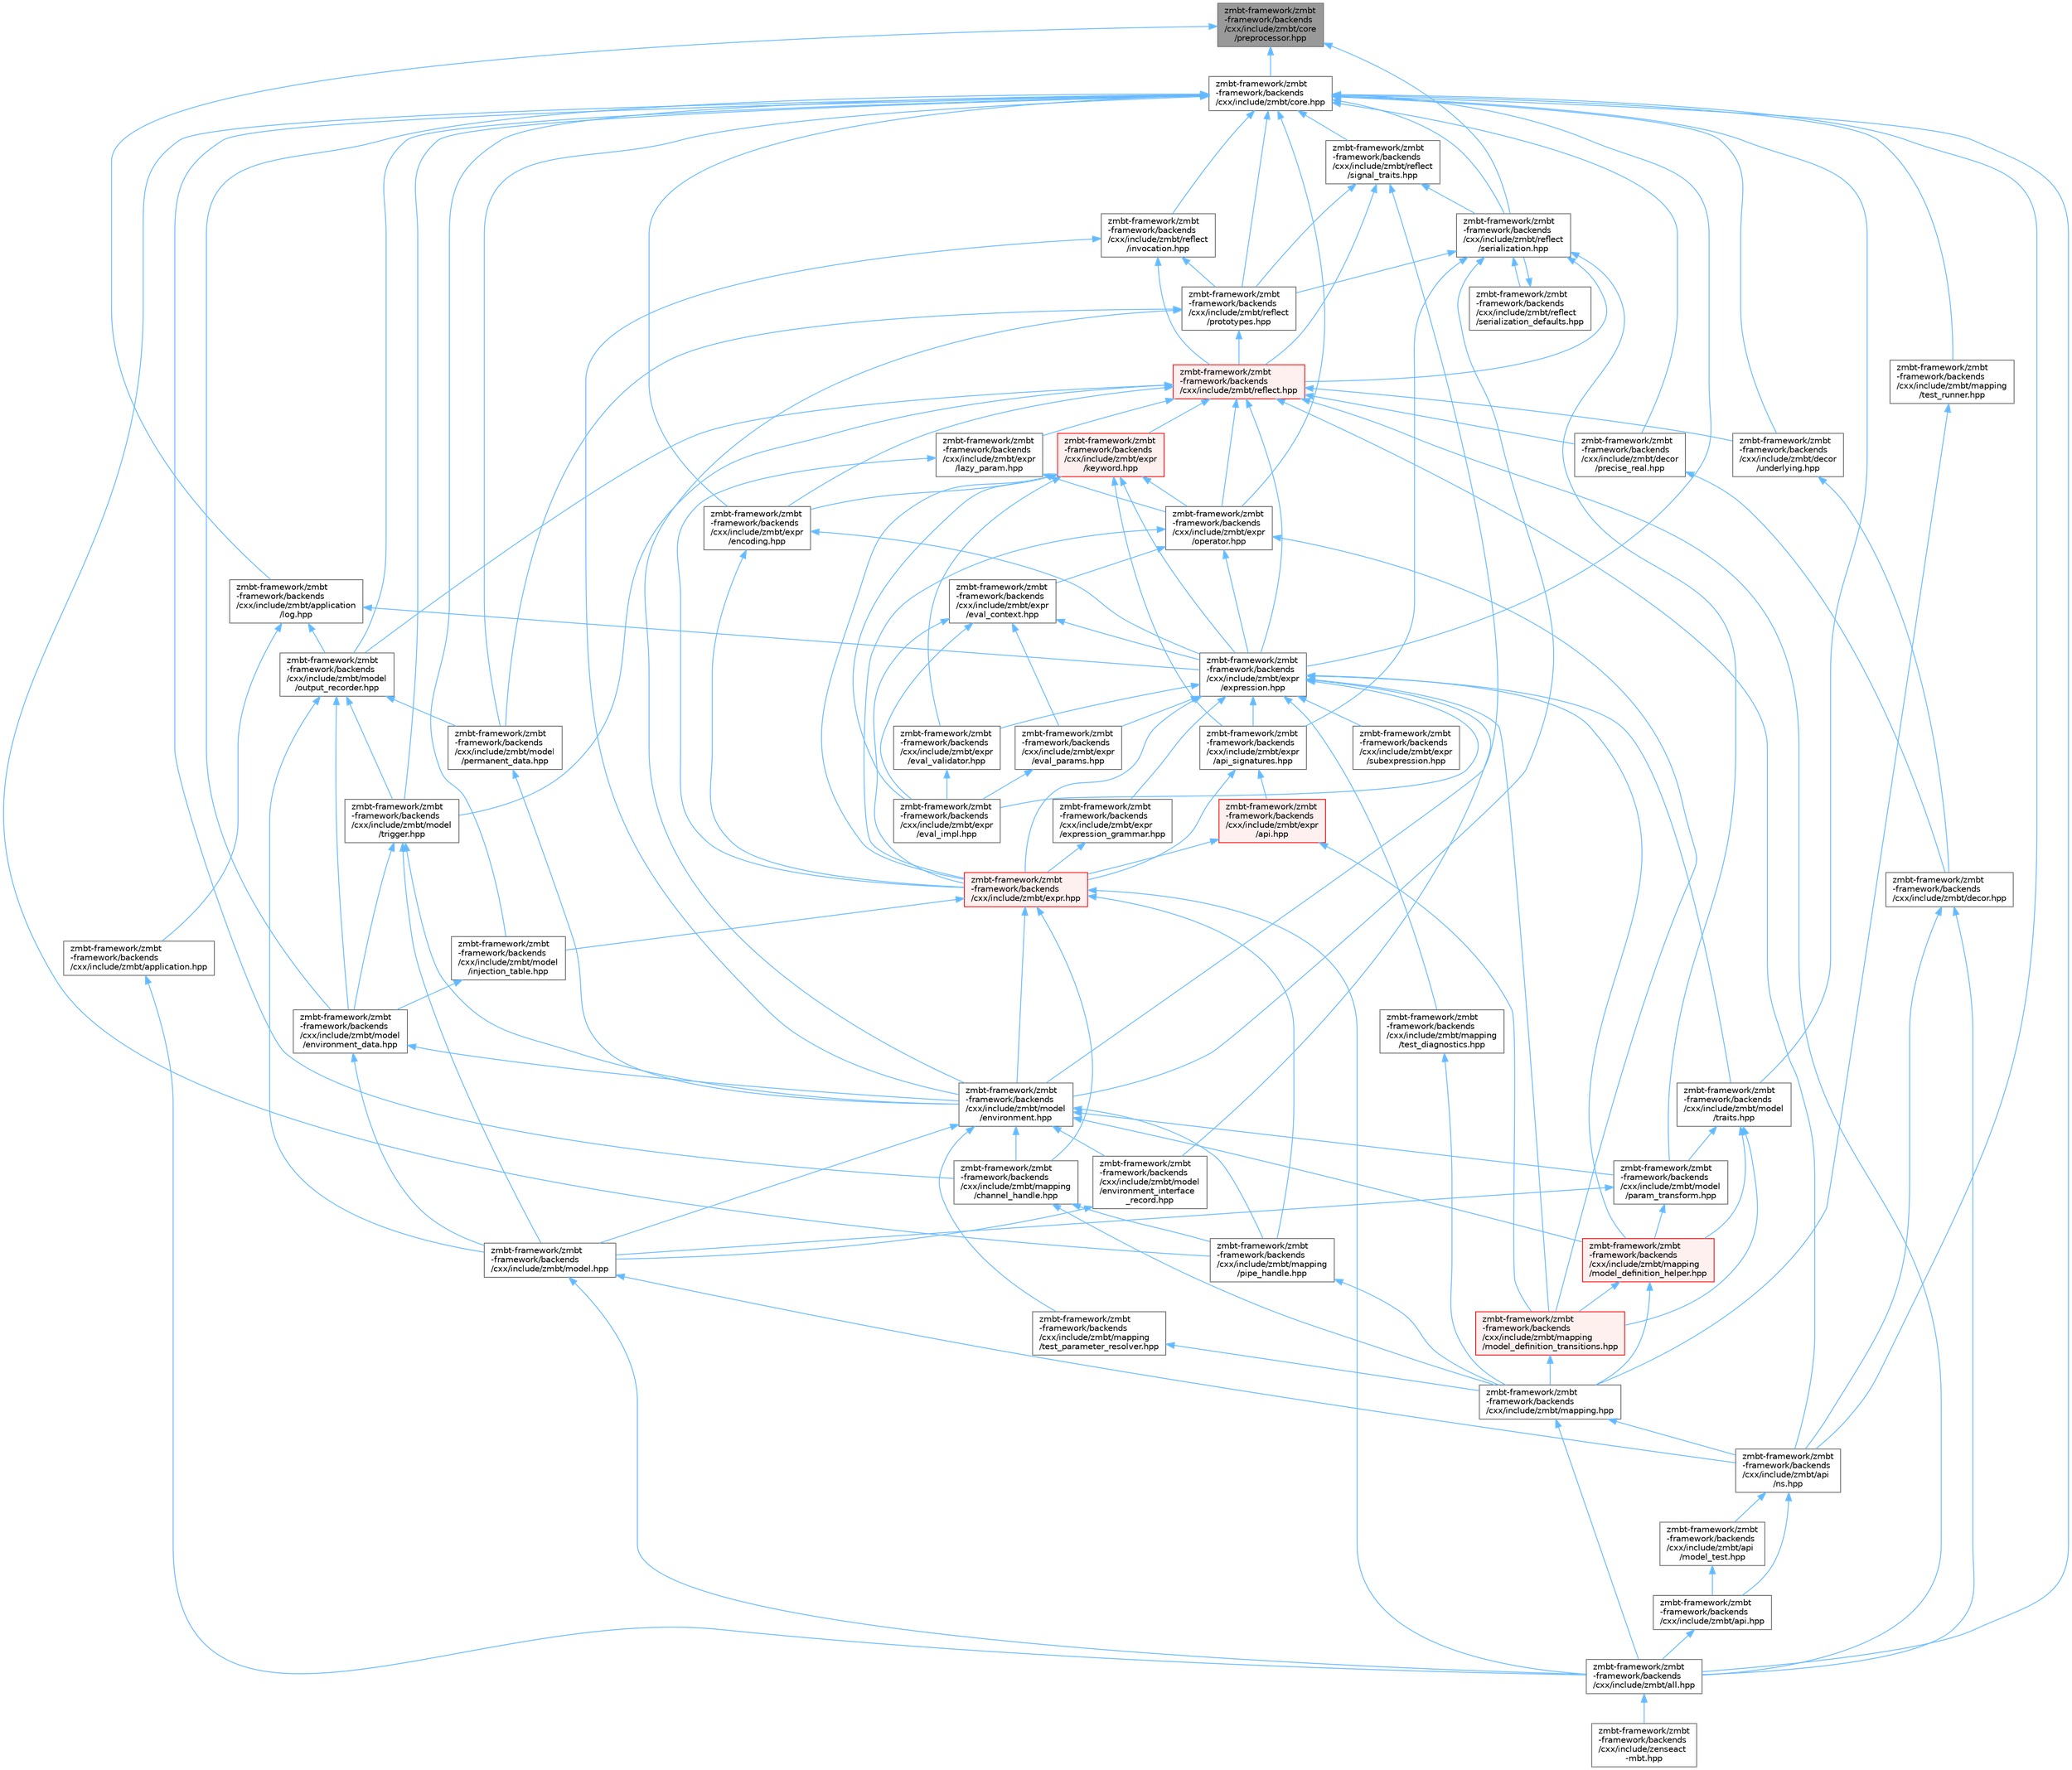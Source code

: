 digraph "zmbt-framework/zmbt-framework/backends/cxx/include/zmbt/core/preprocessor.hpp"
{
 // LATEX_PDF_SIZE
  bgcolor="transparent";
  edge [fontname=Helvetica,fontsize=10,labelfontname=Helvetica,labelfontsize=10];
  node [fontname=Helvetica,fontsize=10,shape=box,height=0.2,width=0.4];
  Node1 [id="Node000001",label="zmbt-framework/zmbt\l-framework/backends\l/cxx/include/zmbt/core\l/preprocessor.hpp",height=0.2,width=0.4,color="gray40", fillcolor="grey60", style="filled", fontcolor="black",tooltip="type traits to check serialization compatibility"];
  Node1 -> Node2 [id="edge1_Node000001_Node000002",dir="back",color="steelblue1",style="solid",tooltip=" "];
  Node2 [id="Node000002",label="zmbt-framework/zmbt\l-framework/backends\l/cxx/include/zmbt/application\l/log.hpp",height=0.2,width=0.4,color="grey40", fillcolor="white", style="filled",URL="$log_8hpp.html",tooltip=" "];
  Node2 -> Node3 [id="edge2_Node000002_Node000003",dir="back",color="steelblue1",style="solid",tooltip=" "];
  Node3 [id="Node000003",label="zmbt-framework/zmbt\l-framework/backends\l/cxx/include/zmbt/application.hpp",height=0.2,width=0.4,color="grey40", fillcolor="white", style="filled",URL="$application_8hpp.html",tooltip=" "];
  Node3 -> Node4 [id="edge3_Node000003_Node000004",dir="back",color="steelblue1",style="solid",tooltip=" "];
  Node4 [id="Node000004",label="zmbt-framework/zmbt\l-framework/backends\l/cxx/include/zmbt/all.hpp",height=0.2,width=0.4,color="grey40", fillcolor="white", style="filled",URL="$all_8hpp.html",tooltip=" "];
  Node4 -> Node5 [id="edge4_Node000004_Node000005",dir="back",color="steelblue1",style="solid",tooltip=" "];
  Node5 [id="Node000005",label="zmbt-framework/zmbt\l-framework/backends\l/cxx/include/zenseact\l-mbt.hpp",height=0.2,width=0.4,color="grey40", fillcolor="white", style="filled",URL="$zenseact-mbt_8hpp.html",tooltip=" "];
  Node2 -> Node6 [id="edge5_Node000002_Node000006",dir="back",color="steelblue1",style="solid",tooltip=" "];
  Node6 [id="Node000006",label="zmbt-framework/zmbt\l-framework/backends\l/cxx/include/zmbt/expr\l/expression.hpp",height=0.2,width=0.4,color="grey40", fillcolor="white", style="filled",URL="$expression_8hpp.html",tooltip=" "];
  Node6 -> Node7 [id="edge6_Node000006_Node000007",dir="back",color="steelblue1",style="solid",tooltip=" "];
  Node7 [id="Node000007",label="zmbt-framework/zmbt\l-framework/backends\l/cxx/include/zmbt/expr.hpp",height=0.2,width=0.4,color="red", fillcolor="#FFF0F0", style="filled",URL="$expr_8hpp.html",tooltip=" "];
  Node7 -> Node4 [id="edge7_Node000007_Node000004",dir="back",color="steelblue1",style="solid",tooltip=" "];
  Node7 -> Node8 [id="edge8_Node000007_Node000008",dir="back",color="steelblue1",style="solid",tooltip=" "];
  Node8 [id="Node000008",label="zmbt-framework/zmbt\l-framework/backends\l/cxx/include/zmbt/mapping\l/channel_handle.hpp",height=0.2,width=0.4,color="grey40", fillcolor="white", style="filled",URL="$channel__handle_8hpp.html",tooltip=" "];
  Node8 -> Node9 [id="edge9_Node000008_Node000009",dir="back",color="steelblue1",style="solid",tooltip=" "];
  Node9 [id="Node000009",label="zmbt-framework/zmbt\l-framework/backends\l/cxx/include/zmbt/mapping.hpp",height=0.2,width=0.4,color="grey40", fillcolor="white", style="filled",URL="$mapping_8hpp.html",tooltip=" "];
  Node9 -> Node4 [id="edge10_Node000009_Node000004",dir="back",color="steelblue1",style="solid",tooltip=" "];
  Node9 -> Node10 [id="edge11_Node000009_Node000010",dir="back",color="steelblue1",style="solid",tooltip=" "];
  Node10 [id="Node000010",label="zmbt-framework/zmbt\l-framework/backends\l/cxx/include/zmbt/api\l/ns.hpp",height=0.2,width=0.4,color="grey40", fillcolor="white", style="filled",URL="$ns_8hpp.html",tooltip=" "];
  Node10 -> Node11 [id="edge12_Node000010_Node000011",dir="back",color="steelblue1",style="solid",tooltip=" "];
  Node11 [id="Node000011",label="zmbt-framework/zmbt\l-framework/backends\l/cxx/include/zmbt/api.hpp",height=0.2,width=0.4,color="grey40", fillcolor="white", style="filled",URL="$api_8hpp.html",tooltip=" "];
  Node11 -> Node4 [id="edge13_Node000011_Node000004",dir="back",color="steelblue1",style="solid",tooltip=" "];
  Node10 -> Node12 [id="edge14_Node000010_Node000012",dir="back",color="steelblue1",style="solid",tooltip=" "];
  Node12 [id="Node000012",label="zmbt-framework/zmbt\l-framework/backends\l/cxx/include/zmbt/api\l/model_test.hpp",height=0.2,width=0.4,color="grey40", fillcolor="white", style="filled",URL="$model__test_8hpp.html",tooltip=" "];
  Node12 -> Node11 [id="edge15_Node000012_Node000011",dir="back",color="steelblue1",style="solid",tooltip=" "];
  Node8 -> Node13 [id="edge16_Node000008_Node000013",dir="back",color="steelblue1",style="solid",tooltip=" "];
  Node13 [id="Node000013",label="zmbt-framework/zmbt\l-framework/backends\l/cxx/include/zmbt/mapping\l/pipe_handle.hpp",height=0.2,width=0.4,color="grey40", fillcolor="white", style="filled",URL="$pipe__handle_8hpp.html",tooltip=" "];
  Node13 -> Node9 [id="edge17_Node000013_Node000009",dir="back",color="steelblue1",style="solid",tooltip=" "];
  Node7 -> Node13 [id="edge18_Node000007_Node000013",dir="back",color="steelblue1",style="solid",tooltip=" "];
  Node7 -> Node14 [id="edge19_Node000007_Node000014",dir="back",color="steelblue1",style="solid",tooltip=" "];
  Node14 [id="Node000014",label="zmbt-framework/zmbt\l-framework/backends\l/cxx/include/zmbt/model\l/environment.hpp",height=0.2,width=0.4,color="grey40", fillcolor="white", style="filled",URL="$environment_8hpp.html",tooltip=" "];
  Node14 -> Node8 [id="edge20_Node000014_Node000008",dir="back",color="steelblue1",style="solid",tooltip=" "];
  Node14 -> Node15 [id="edge21_Node000014_Node000015",dir="back",color="steelblue1",style="solid",tooltip=" "];
  Node15 [id="Node000015",label="zmbt-framework/zmbt\l-framework/backends\l/cxx/include/zmbt/mapping\l/model_definition_helper.hpp",height=0.2,width=0.4,color="red", fillcolor="#FFF0F0", style="filled",URL="$model__definition__helper_8hpp.html",tooltip=" "];
  Node15 -> Node9 [id="edge22_Node000015_Node000009",dir="back",color="steelblue1",style="solid",tooltip=" "];
  Node15 -> Node20 [id="edge23_Node000015_Node000020",dir="back",color="steelblue1",style="solid",tooltip=" "];
  Node20 [id="Node000020",label="zmbt-framework/zmbt\l-framework/backends\l/cxx/include/zmbt/mapping\l/model_definition_transitions.hpp",height=0.2,width=0.4,color="red", fillcolor="#FFF0F0", style="filled",URL="$model__definition__transitions_8hpp.html",tooltip=" "];
  Node20 -> Node9 [id="edge24_Node000020_Node000009",dir="back",color="steelblue1",style="solid",tooltip=" "];
  Node14 -> Node13 [id="edge25_Node000014_Node000013",dir="back",color="steelblue1",style="solid",tooltip=" "];
  Node14 -> Node21 [id="edge26_Node000014_Node000021",dir="back",color="steelblue1",style="solid",tooltip=" "];
  Node21 [id="Node000021",label="zmbt-framework/zmbt\l-framework/backends\l/cxx/include/zmbt/mapping\l/test_parameter_resolver.hpp",height=0.2,width=0.4,color="grey40", fillcolor="white", style="filled",URL="$test__parameter__resolver_8hpp.html",tooltip=" "];
  Node21 -> Node9 [id="edge27_Node000021_Node000009",dir="back",color="steelblue1",style="solid",tooltip=" "];
  Node14 -> Node22 [id="edge28_Node000014_Node000022",dir="back",color="steelblue1",style="solid",tooltip=" "];
  Node22 [id="Node000022",label="zmbt-framework/zmbt\l-framework/backends\l/cxx/include/zmbt/model.hpp",height=0.2,width=0.4,color="grey40", fillcolor="white", style="filled",URL="$model_8hpp.html",tooltip=" "];
  Node22 -> Node4 [id="edge29_Node000022_Node000004",dir="back",color="steelblue1",style="solid",tooltip=" "];
  Node22 -> Node10 [id="edge30_Node000022_Node000010",dir="back",color="steelblue1",style="solid",tooltip=" "];
  Node14 -> Node23 [id="edge31_Node000014_Node000023",dir="back",color="steelblue1",style="solid",tooltip=" "];
  Node23 [id="Node000023",label="zmbt-framework/zmbt\l-framework/backends\l/cxx/include/zmbt/model\l/environment_interface\l_record.hpp",height=0.2,width=0.4,color="grey40", fillcolor="white", style="filled",URL="$environment__interface__record_8hpp.html",tooltip=" "];
  Node23 -> Node22 [id="edge32_Node000023_Node000022",dir="back",color="steelblue1",style="solid",tooltip=" "];
  Node14 -> Node24 [id="edge33_Node000014_Node000024",dir="back",color="steelblue1",style="solid",tooltip=" "];
  Node24 [id="Node000024",label="zmbt-framework/zmbt\l-framework/backends\l/cxx/include/zmbt/model\l/param_transform.hpp",height=0.2,width=0.4,color="grey40", fillcolor="white", style="filled",URL="$param__transform_8hpp.html",tooltip=" "];
  Node24 -> Node15 [id="edge34_Node000024_Node000015",dir="back",color="steelblue1",style="solid",tooltip=" "];
  Node24 -> Node22 [id="edge35_Node000024_Node000022",dir="back",color="steelblue1",style="solid",tooltip=" "];
  Node7 -> Node27 [id="edge36_Node000007_Node000027",dir="back",color="steelblue1",style="solid",tooltip=" "];
  Node27 [id="Node000027",label="zmbt-framework/zmbt\l-framework/backends\l/cxx/include/zmbt/model\l/injection_table.hpp",height=0.2,width=0.4,color="grey40", fillcolor="white", style="filled",URL="$injection__table_8hpp.html",tooltip=" "];
  Node27 -> Node26 [id="edge37_Node000027_Node000026",dir="back",color="steelblue1",style="solid",tooltip=" "];
  Node26 [id="Node000026",label="zmbt-framework/zmbt\l-framework/backends\l/cxx/include/zmbt/model\l/environment_data.hpp",height=0.2,width=0.4,color="grey40", fillcolor="white", style="filled",URL="$environment__data_8hpp.html",tooltip=" "];
  Node26 -> Node22 [id="edge38_Node000026_Node000022",dir="back",color="steelblue1",style="solid",tooltip=" "];
  Node26 -> Node14 [id="edge39_Node000026_Node000014",dir="back",color="steelblue1",style="solid",tooltip=" "];
  Node6 -> Node29 [id="edge40_Node000006_Node000029",dir="back",color="steelblue1",style="solid",tooltip=" "];
  Node29 [id="Node000029",label="zmbt-framework/zmbt\l-framework/backends\l/cxx/include/zmbt/expr\l/api_signatures.hpp",height=0.2,width=0.4,color="grey40", fillcolor="white", style="filled",URL="$api__signatures_8hpp.html",tooltip=" "];
  Node29 -> Node7 [id="edge41_Node000029_Node000007",dir="back",color="steelblue1",style="solid",tooltip=" "];
  Node29 -> Node30 [id="edge42_Node000029_Node000030",dir="back",color="steelblue1",style="solid",tooltip=" "];
  Node30 [id="Node000030",label="zmbt-framework/zmbt\l-framework/backends\l/cxx/include/zmbt/expr\l/api.hpp",height=0.2,width=0.4,color="red", fillcolor="#FFF0F0", style="filled",URL="$expr_2api_8hpp.html",tooltip=" "];
  Node30 -> Node7 [id="edge43_Node000030_Node000007",dir="back",color="steelblue1",style="solid",tooltip=" "];
  Node30 -> Node20 [id="edge44_Node000030_Node000020",dir="back",color="steelblue1",style="solid",tooltip=" "];
  Node6 -> Node31 [id="edge45_Node000006_Node000031",dir="back",color="steelblue1",style="solid",tooltip=" "];
  Node31 [id="Node000031",label="zmbt-framework/zmbt\l-framework/backends\l/cxx/include/zmbt/expr\l/eval_impl.hpp",height=0.2,width=0.4,color="grey40", fillcolor="white", style="filled",URL="$eval__impl_8hpp.html",tooltip=" "];
  Node6 -> Node32 [id="edge46_Node000006_Node000032",dir="back",color="steelblue1",style="solid",tooltip=" "];
  Node32 [id="Node000032",label="zmbt-framework/zmbt\l-framework/backends\l/cxx/include/zmbt/expr\l/eval_params.hpp",height=0.2,width=0.4,color="grey40", fillcolor="white", style="filled",URL="$eval__params_8hpp.html",tooltip=" "];
  Node32 -> Node31 [id="edge47_Node000032_Node000031",dir="back",color="steelblue1",style="solid",tooltip=" "];
  Node6 -> Node33 [id="edge48_Node000006_Node000033",dir="back",color="steelblue1",style="solid",tooltip=" "];
  Node33 [id="Node000033",label="zmbt-framework/zmbt\l-framework/backends\l/cxx/include/zmbt/expr\l/eval_validator.hpp",height=0.2,width=0.4,color="grey40", fillcolor="white", style="filled",URL="$eval__validator_8hpp.html",tooltip=" "];
  Node33 -> Node31 [id="edge49_Node000033_Node000031",dir="back",color="steelblue1",style="solid",tooltip=" "];
  Node6 -> Node34 [id="edge50_Node000006_Node000034",dir="back",color="steelblue1",style="solid",tooltip=" "];
  Node34 [id="Node000034",label="zmbt-framework/zmbt\l-framework/backends\l/cxx/include/zmbt/expr\l/expression_grammar.hpp",height=0.2,width=0.4,color="grey40", fillcolor="white", style="filled",URL="$expression__grammar_8hpp.html",tooltip=" "];
  Node34 -> Node7 [id="edge51_Node000034_Node000007",dir="back",color="steelblue1",style="solid",tooltip=" "];
  Node6 -> Node35 [id="edge52_Node000006_Node000035",dir="back",color="steelblue1",style="solid",tooltip=" "];
  Node35 [id="Node000035",label="zmbt-framework/zmbt\l-framework/backends\l/cxx/include/zmbt/expr\l/subexpression.hpp",height=0.2,width=0.4,color="grey40", fillcolor="white", style="filled",URL="$subexpression_8hpp.html",tooltip=" "];
  Node6 -> Node15 [id="edge53_Node000006_Node000015",dir="back",color="steelblue1",style="solid",tooltip=" "];
  Node6 -> Node20 [id="edge54_Node000006_Node000020",dir="back",color="steelblue1",style="solid",tooltip=" "];
  Node6 -> Node36 [id="edge55_Node000006_Node000036",dir="back",color="steelblue1",style="solid",tooltip=" "];
  Node36 [id="Node000036",label="zmbt-framework/zmbt\l-framework/backends\l/cxx/include/zmbt/mapping\l/test_diagnostics.hpp",height=0.2,width=0.4,color="grey40", fillcolor="white", style="filled",URL="$test__diagnostics_8hpp.html",tooltip=" "];
  Node36 -> Node9 [id="edge56_Node000036_Node000009",dir="back",color="steelblue1",style="solid",tooltip=" "];
  Node6 -> Node23 [id="edge57_Node000006_Node000023",dir="back",color="steelblue1",style="solid",tooltip=" "];
  Node6 -> Node37 [id="edge58_Node000006_Node000037",dir="back",color="steelblue1",style="solid",tooltip=" "];
  Node37 [id="Node000037",label="zmbt-framework/zmbt\l-framework/backends\l/cxx/include/zmbt/model\l/traits.hpp",height=0.2,width=0.4,color="grey40", fillcolor="white", style="filled",URL="$traits_8hpp.html",tooltip=" "];
  Node37 -> Node15 [id="edge59_Node000037_Node000015",dir="back",color="steelblue1",style="solid",tooltip=" "];
  Node37 -> Node20 [id="edge60_Node000037_Node000020",dir="back",color="steelblue1",style="solid",tooltip=" "];
  Node37 -> Node24 [id="edge61_Node000037_Node000024",dir="back",color="steelblue1",style="solid",tooltip=" "];
  Node2 -> Node38 [id="edge62_Node000002_Node000038",dir="back",color="steelblue1",style="solid",tooltip=" "];
  Node38 [id="Node000038",label="zmbt-framework/zmbt\l-framework/backends\l/cxx/include/zmbt/model\l/output_recorder.hpp",height=0.2,width=0.4,color="grey40", fillcolor="white", style="filled",URL="$output__recorder_8hpp.html",tooltip=" "];
  Node38 -> Node22 [id="edge63_Node000038_Node000022",dir="back",color="steelblue1",style="solid",tooltip=" "];
  Node38 -> Node26 [id="edge64_Node000038_Node000026",dir="back",color="steelblue1",style="solid",tooltip=" "];
  Node38 -> Node39 [id="edge65_Node000038_Node000039",dir="back",color="steelblue1",style="solid",tooltip=" "];
  Node39 [id="Node000039",label="zmbt-framework/zmbt\l-framework/backends\l/cxx/include/zmbt/model\l/permanent_data.hpp",height=0.2,width=0.4,color="grey40", fillcolor="white", style="filled",URL="$permanent__data_8hpp.html",tooltip=" "];
  Node39 -> Node14 [id="edge66_Node000039_Node000014",dir="back",color="steelblue1",style="solid",tooltip=" "];
  Node38 -> Node40 [id="edge67_Node000038_Node000040",dir="back",color="steelblue1",style="solid",tooltip=" "];
  Node40 [id="Node000040",label="zmbt-framework/zmbt\l-framework/backends\l/cxx/include/zmbt/model\l/trigger.hpp",height=0.2,width=0.4,color="grey40", fillcolor="white", style="filled",URL="$trigger_8hpp.html",tooltip=" "];
  Node40 -> Node22 [id="edge68_Node000040_Node000022",dir="back",color="steelblue1",style="solid",tooltip=" "];
  Node40 -> Node14 [id="edge69_Node000040_Node000014",dir="back",color="steelblue1",style="solid",tooltip=" "];
  Node40 -> Node26 [id="edge70_Node000040_Node000026",dir="back",color="steelblue1",style="solid",tooltip=" "];
  Node1 -> Node41 [id="edge71_Node000001_Node000041",dir="back",color="steelblue1",style="solid",tooltip=" "];
  Node41 [id="Node000041",label="zmbt-framework/zmbt\l-framework/backends\l/cxx/include/zmbt/core.hpp",height=0.2,width=0.4,color="grey40", fillcolor="white", style="filled",URL="$core_8hpp.html",tooltip=" "];
  Node41 -> Node4 [id="edge72_Node000041_Node000004",dir="back",color="steelblue1",style="solid",tooltip=" "];
  Node41 -> Node10 [id="edge73_Node000041_Node000010",dir="back",color="steelblue1",style="solid",tooltip=" "];
  Node41 -> Node42 [id="edge74_Node000041_Node000042",dir="back",color="steelblue1",style="solid",tooltip=" "];
  Node42 [id="Node000042",label="zmbt-framework/zmbt\l-framework/backends\l/cxx/include/zmbt/decor\l/precise_real.hpp",height=0.2,width=0.4,color="grey40", fillcolor="white", style="filled",URL="$precise__real_8hpp.html",tooltip=" "];
  Node42 -> Node43 [id="edge75_Node000042_Node000043",dir="back",color="steelblue1",style="solid",tooltip=" "];
  Node43 [id="Node000043",label="zmbt-framework/zmbt\l-framework/backends\l/cxx/include/zmbt/decor.hpp",height=0.2,width=0.4,color="grey40", fillcolor="white", style="filled",URL="$decor_8hpp.html",tooltip=" "];
  Node43 -> Node4 [id="edge76_Node000043_Node000004",dir="back",color="steelblue1",style="solid",tooltip=" "];
  Node43 -> Node10 [id="edge77_Node000043_Node000010",dir="back",color="steelblue1",style="solid",tooltip=" "];
  Node41 -> Node44 [id="edge78_Node000041_Node000044",dir="back",color="steelblue1",style="solid",tooltip=" "];
  Node44 [id="Node000044",label="zmbt-framework/zmbt\l-framework/backends\l/cxx/include/zmbt/decor\l/underlying.hpp",height=0.2,width=0.4,color="grey40", fillcolor="white", style="filled",URL="$underlying_8hpp.html",tooltip=" "];
  Node44 -> Node43 [id="edge79_Node000044_Node000043",dir="back",color="steelblue1",style="solid",tooltip=" "];
  Node41 -> Node45 [id="edge80_Node000041_Node000045",dir="back",color="steelblue1",style="solid",tooltip=" "];
  Node45 [id="Node000045",label="zmbt-framework/zmbt\l-framework/backends\l/cxx/include/zmbt/expr\l/encoding.hpp",height=0.2,width=0.4,color="grey40", fillcolor="white", style="filled",URL="$encoding_8hpp.html",tooltip=" "];
  Node45 -> Node7 [id="edge81_Node000045_Node000007",dir="back",color="steelblue1",style="solid",tooltip=" "];
  Node45 -> Node6 [id="edge82_Node000045_Node000006",dir="back",color="steelblue1",style="solid",tooltip=" "];
  Node41 -> Node6 [id="edge83_Node000041_Node000006",dir="back",color="steelblue1",style="solid",tooltip=" "];
  Node41 -> Node46 [id="edge84_Node000041_Node000046",dir="back",color="steelblue1",style="solid",tooltip=" "];
  Node46 [id="Node000046",label="zmbt-framework/zmbt\l-framework/backends\l/cxx/include/zmbt/expr\l/operator.hpp",height=0.2,width=0.4,color="grey40", fillcolor="white", style="filled",URL="$operator_8hpp.html",tooltip=" "];
  Node46 -> Node7 [id="edge85_Node000046_Node000007",dir="back",color="steelblue1",style="solid",tooltip=" "];
  Node46 -> Node47 [id="edge86_Node000046_Node000047",dir="back",color="steelblue1",style="solid",tooltip=" "];
  Node47 [id="Node000047",label="zmbt-framework/zmbt\l-framework/backends\l/cxx/include/zmbt/expr\l/eval_context.hpp",height=0.2,width=0.4,color="grey40", fillcolor="white", style="filled",URL="$eval__context_8hpp.html",tooltip=" "];
  Node47 -> Node7 [id="edge87_Node000047_Node000007",dir="back",color="steelblue1",style="solid",tooltip=" "];
  Node47 -> Node31 [id="edge88_Node000047_Node000031",dir="back",color="steelblue1",style="solid",tooltip=" "];
  Node47 -> Node32 [id="edge89_Node000047_Node000032",dir="back",color="steelblue1",style="solid",tooltip=" "];
  Node47 -> Node6 [id="edge90_Node000047_Node000006",dir="back",color="steelblue1",style="solid",tooltip=" "];
  Node46 -> Node6 [id="edge91_Node000046_Node000006",dir="back",color="steelblue1",style="solid",tooltip=" "];
  Node46 -> Node20 [id="edge92_Node000046_Node000020",dir="back",color="steelblue1",style="solid",tooltip=" "];
  Node41 -> Node8 [id="edge93_Node000041_Node000008",dir="back",color="steelblue1",style="solid",tooltip=" "];
  Node41 -> Node13 [id="edge94_Node000041_Node000013",dir="back",color="steelblue1",style="solid",tooltip=" "];
  Node41 -> Node48 [id="edge95_Node000041_Node000048",dir="back",color="steelblue1",style="solid",tooltip=" "];
  Node48 [id="Node000048",label="zmbt-framework/zmbt\l-framework/backends\l/cxx/include/zmbt/mapping\l/test_runner.hpp",height=0.2,width=0.4,color="grey40", fillcolor="white", style="filled",URL="$test__runner_8hpp.html",tooltip=" "];
  Node48 -> Node9 [id="edge96_Node000048_Node000009",dir="back",color="steelblue1",style="solid",tooltip=" "];
  Node41 -> Node26 [id="edge97_Node000041_Node000026",dir="back",color="steelblue1",style="solid",tooltip=" "];
  Node41 -> Node27 [id="edge98_Node000041_Node000027",dir="back",color="steelblue1",style="solid",tooltip=" "];
  Node41 -> Node38 [id="edge99_Node000041_Node000038",dir="back",color="steelblue1",style="solid",tooltip=" "];
  Node41 -> Node39 [id="edge100_Node000041_Node000039",dir="back",color="steelblue1",style="solid",tooltip=" "];
  Node41 -> Node37 [id="edge101_Node000041_Node000037",dir="back",color="steelblue1",style="solid",tooltip=" "];
  Node41 -> Node40 [id="edge102_Node000041_Node000040",dir="back",color="steelblue1",style="solid",tooltip=" "];
  Node41 -> Node49 [id="edge103_Node000041_Node000049",dir="back",color="steelblue1",style="solid",tooltip=" "];
  Node49 [id="Node000049",label="zmbt-framework/zmbt\l-framework/backends\l/cxx/include/zmbt/reflect\l/invocation.hpp",height=0.2,width=0.4,color="grey40", fillcolor="white", style="filled",URL="$invocation_8hpp.html",tooltip=" "];
  Node49 -> Node14 [id="edge104_Node000049_Node000014",dir="back",color="steelblue1",style="solid",tooltip=" "];
  Node49 -> Node50 [id="edge105_Node000049_Node000050",dir="back",color="steelblue1",style="solid",tooltip=" "];
  Node50 [id="Node000050",label="zmbt-framework/zmbt\l-framework/backends\l/cxx/include/zmbt/reflect.hpp",height=0.2,width=0.4,color="red", fillcolor="#FFF0F0", style="filled",URL="$reflect_8hpp.html",tooltip=" "];
  Node50 -> Node4 [id="edge106_Node000050_Node000004",dir="back",color="steelblue1",style="solid",tooltip=" "];
  Node50 -> Node10 [id="edge107_Node000050_Node000010",dir="back",color="steelblue1",style="solid",tooltip=" "];
  Node50 -> Node42 [id="edge108_Node000050_Node000042",dir="back",color="steelblue1",style="solid",tooltip=" "];
  Node50 -> Node44 [id="edge109_Node000050_Node000044",dir="back",color="steelblue1",style="solid",tooltip=" "];
  Node50 -> Node45 [id="edge110_Node000050_Node000045",dir="back",color="steelblue1",style="solid",tooltip=" "];
  Node50 -> Node6 [id="edge111_Node000050_Node000006",dir="back",color="steelblue1",style="solid",tooltip=" "];
  Node50 -> Node51 [id="edge112_Node000050_Node000051",dir="back",color="steelblue1",style="solid",tooltip=" "];
  Node51 [id="Node000051",label="zmbt-framework/zmbt\l-framework/backends\l/cxx/include/zmbt/expr\l/keyword.hpp",height=0.2,width=0.4,color="red", fillcolor="#FFF0F0", style="filled",URL="$keyword_8hpp.html",tooltip=" "];
  Node51 -> Node7 [id="edge113_Node000051_Node000007",dir="back",color="steelblue1",style="solid",tooltip=" "];
  Node51 -> Node29 [id="edge114_Node000051_Node000029",dir="back",color="steelblue1",style="solid",tooltip=" "];
  Node51 -> Node45 [id="edge115_Node000051_Node000045",dir="back",color="steelblue1",style="solid",tooltip=" "];
  Node51 -> Node31 [id="edge116_Node000051_Node000031",dir="back",color="steelblue1",style="solid",tooltip=" "];
  Node51 -> Node33 [id="edge117_Node000051_Node000033",dir="back",color="steelblue1",style="solid",tooltip=" "];
  Node51 -> Node6 [id="edge118_Node000051_Node000006",dir="back",color="steelblue1",style="solid",tooltip=" "];
  Node51 -> Node46 [id="edge119_Node000051_Node000046",dir="back",color="steelblue1",style="solid",tooltip=" "];
  Node50 -> Node55 [id="edge120_Node000050_Node000055",dir="back",color="steelblue1",style="solid",tooltip=" "];
  Node55 [id="Node000055",label="zmbt-framework/zmbt\l-framework/backends\l/cxx/include/zmbt/expr\l/lazy_param.hpp",height=0.2,width=0.4,color="grey40", fillcolor="white", style="filled",URL="$lazy__param_8hpp.html",tooltip=" "];
  Node55 -> Node7 [id="edge121_Node000055_Node000007",dir="back",color="steelblue1",style="solid",tooltip=" "];
  Node55 -> Node46 [id="edge122_Node000055_Node000046",dir="back",color="steelblue1",style="solid",tooltip=" "];
  Node50 -> Node46 [id="edge123_Node000050_Node000046",dir="back",color="steelblue1",style="solid",tooltip=" "];
  Node50 -> Node38 [id="edge124_Node000050_Node000038",dir="back",color="steelblue1",style="solid",tooltip=" "];
  Node50 -> Node40 [id="edge125_Node000050_Node000040",dir="back",color="steelblue1",style="solid",tooltip=" "];
  Node49 -> Node57 [id="edge126_Node000049_Node000057",dir="back",color="steelblue1",style="solid",tooltip=" "];
  Node57 [id="Node000057",label="zmbt-framework/zmbt\l-framework/backends\l/cxx/include/zmbt/reflect\l/prototypes.hpp",height=0.2,width=0.4,color="grey40", fillcolor="white", style="filled",URL="$prototypes_8hpp.html",tooltip=" "];
  Node57 -> Node14 [id="edge127_Node000057_Node000014",dir="back",color="steelblue1",style="solid",tooltip=" "];
  Node57 -> Node39 [id="edge128_Node000057_Node000039",dir="back",color="steelblue1",style="solid",tooltip=" "];
  Node57 -> Node50 [id="edge129_Node000057_Node000050",dir="back",color="steelblue1",style="solid",tooltip=" "];
  Node41 -> Node57 [id="edge130_Node000041_Node000057",dir="back",color="steelblue1",style="solid",tooltip=" "];
  Node41 -> Node58 [id="edge131_Node000041_Node000058",dir="back",color="steelblue1",style="solid",tooltip=" "];
  Node58 [id="Node000058",label="zmbt-framework/zmbt\l-framework/backends\l/cxx/include/zmbt/reflect\l/serialization.hpp",height=0.2,width=0.4,color="grey40", fillcolor="white", style="filled",URL="$serialization_8hpp.html",tooltip=" "];
  Node58 -> Node29 [id="edge132_Node000058_Node000029",dir="back",color="steelblue1",style="solid",tooltip=" "];
  Node58 -> Node14 [id="edge133_Node000058_Node000014",dir="back",color="steelblue1",style="solid",tooltip=" "];
  Node58 -> Node24 [id="edge134_Node000058_Node000024",dir="back",color="steelblue1",style="solid",tooltip=" "];
  Node58 -> Node50 [id="edge135_Node000058_Node000050",dir="back",color="steelblue1",style="solid",tooltip=" "];
  Node58 -> Node57 [id="edge136_Node000058_Node000057",dir="back",color="steelblue1",style="solid",tooltip=" "];
  Node58 -> Node59 [id="edge137_Node000058_Node000059",dir="back",color="steelblue1",style="solid",tooltip=" "];
  Node59 [id="Node000059",label="zmbt-framework/zmbt\l-framework/backends\l/cxx/include/zmbt/reflect\l/serialization_defaults.hpp",height=0.2,width=0.4,color="grey40", fillcolor="white", style="filled",URL="$serialization__defaults_8hpp.html",tooltip=" "];
  Node59 -> Node58 [id="edge138_Node000059_Node000058",dir="back",color="steelblue1",style="solid",tooltip=" "];
  Node41 -> Node60 [id="edge139_Node000041_Node000060",dir="back",color="steelblue1",style="solid",tooltip=" "];
  Node60 [id="Node000060",label="zmbt-framework/zmbt\l-framework/backends\l/cxx/include/zmbt/reflect\l/signal_traits.hpp",height=0.2,width=0.4,color="grey40", fillcolor="white", style="filled",URL="$signal__traits_8hpp.html",tooltip=" "];
  Node60 -> Node14 [id="edge140_Node000060_Node000014",dir="back",color="steelblue1",style="solid",tooltip=" "];
  Node60 -> Node50 [id="edge141_Node000060_Node000050",dir="back",color="steelblue1",style="solid",tooltip=" "];
  Node60 -> Node57 [id="edge142_Node000060_Node000057",dir="back",color="steelblue1",style="solid",tooltip=" "];
  Node60 -> Node58 [id="edge143_Node000060_Node000058",dir="back",color="steelblue1",style="solid",tooltip=" "];
  Node1 -> Node58 [id="edge144_Node000001_Node000058",dir="back",color="steelblue1",style="solid",tooltip=" "];
}
